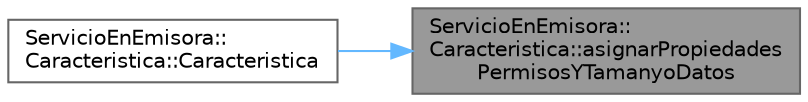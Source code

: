 digraph "ServicioEnEmisora::Caracteristica::asignarPropiedadesPermisosYTamanyoDatos"
{
 // INTERACTIVE_SVG=YES
 // LATEX_PDF_SIZE
  bgcolor="transparent";
  edge [fontname=Helvetica,fontsize=10,labelfontname=Helvetica,labelfontsize=10];
  node [fontname=Helvetica,fontsize=10,shape=box,height=0.2,width=0.4];
  rankdir="RL";
  Node1 [id="Node000001",label="ServicioEnEmisora::\lCaracteristica::asignarPropiedades\lPermisosYTamanyoDatos",height=0.2,width=0.4,color="gray40", fillcolor="grey60", style="filled", fontcolor="black",tooltip="Asigna propiedades, permisos y tamaño de datos a la característica."];
  Node1 -> Node2 [id="edge1_Node000001_Node000002",dir="back",color="steelblue1",style="solid",tooltip=" "];
  Node2 [id="Node000002",label="ServicioEnEmisora::\lCaracteristica::Caracteristica",height=0.2,width=0.4,color="grey40", fillcolor="white", style="filled",URL="$d6/d2d/a00047_a646c15ae6b57fc25d144d2e2ed160c0c.html#a646c15ae6b57fc25d144d2e2ed160c0c",tooltip="Constructor de Caracteristica que inicializa propiedades, permisos y tamaño de datos."];
}
